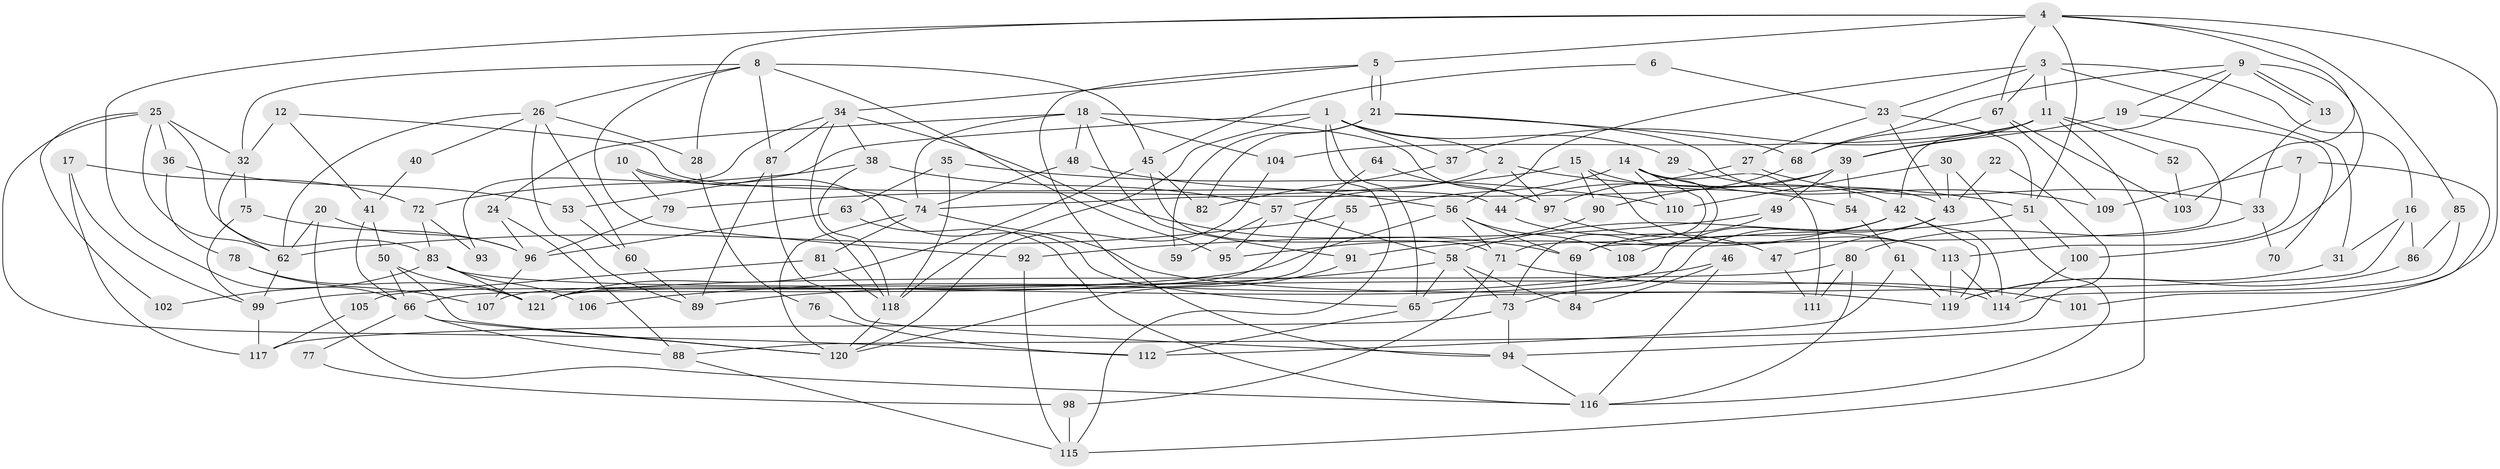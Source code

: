 // Generated by graph-tools (version 1.1) at 2025/15/03/09/25 04:15:17]
// undirected, 121 vertices, 242 edges
graph export_dot {
graph [start="1"]
  node [color=gray90,style=filled];
  1;
  2;
  3;
  4;
  5;
  6;
  7;
  8;
  9;
  10;
  11;
  12;
  13;
  14;
  15;
  16;
  17;
  18;
  19;
  20;
  21;
  22;
  23;
  24;
  25;
  26;
  27;
  28;
  29;
  30;
  31;
  32;
  33;
  34;
  35;
  36;
  37;
  38;
  39;
  40;
  41;
  42;
  43;
  44;
  45;
  46;
  47;
  48;
  49;
  50;
  51;
  52;
  53;
  54;
  55;
  56;
  57;
  58;
  59;
  60;
  61;
  62;
  63;
  64;
  65;
  66;
  67;
  68;
  69;
  70;
  71;
  72;
  73;
  74;
  75;
  76;
  77;
  78;
  79;
  80;
  81;
  82;
  83;
  84;
  85;
  86;
  87;
  88;
  89;
  90;
  91;
  92;
  93;
  94;
  95;
  96;
  97;
  98;
  99;
  100;
  101;
  102;
  103;
  104;
  105;
  106;
  107;
  108;
  109;
  110;
  111;
  112;
  113;
  114;
  115;
  116;
  117;
  118;
  119;
  120;
  121;
  1 -- 65;
  1 -- 37;
  1 -- 2;
  1 -- 29;
  1 -- 53;
  1 -- 115;
  1 -- 118;
  2 -- 57;
  2 -- 51;
  2 -- 97;
  3 -- 56;
  3 -- 11;
  3 -- 16;
  3 -- 23;
  3 -- 31;
  3 -- 67;
  4 -- 67;
  4 -- 66;
  4 -- 5;
  4 -- 28;
  4 -- 51;
  4 -- 85;
  4 -- 101;
  4 -- 103;
  5 -- 21;
  5 -- 21;
  5 -- 34;
  5 -- 94;
  6 -- 23;
  6 -- 45;
  7 -- 94;
  7 -- 113;
  7 -- 109;
  8 -- 87;
  8 -- 92;
  8 -- 26;
  8 -- 32;
  8 -- 45;
  8 -- 95;
  9 -- 42;
  9 -- 13;
  9 -- 13;
  9 -- 19;
  9 -- 68;
  9 -- 100;
  10 -- 65;
  10 -- 74;
  10 -- 79;
  11 -- 104;
  11 -- 69;
  11 -- 37;
  11 -- 39;
  11 -- 52;
  11 -- 115;
  12 -- 41;
  12 -- 32;
  12 -- 44;
  13 -- 33;
  14 -- 73;
  14 -- 109;
  14 -- 55;
  14 -- 71;
  14 -- 110;
  14 -- 111;
  15 -- 90;
  15 -- 113;
  15 -- 54;
  15 -- 79;
  16 -- 31;
  16 -- 65;
  16 -- 86;
  17 -- 72;
  17 -- 99;
  17 -- 117;
  18 -- 24;
  18 -- 91;
  18 -- 48;
  18 -- 74;
  18 -- 97;
  18 -- 104;
  19 -- 39;
  19 -- 70;
  20 -- 116;
  20 -- 96;
  20 -- 62;
  21 -- 43;
  21 -- 59;
  21 -- 68;
  21 -- 82;
  22 -- 43;
  22 -- 88;
  23 -- 51;
  23 -- 27;
  23 -- 43;
  24 -- 88;
  24 -- 96;
  25 -- 83;
  25 -- 32;
  25 -- 36;
  25 -- 62;
  25 -- 102;
  25 -- 112;
  26 -- 62;
  26 -- 28;
  26 -- 40;
  26 -- 60;
  26 -- 89;
  27 -- 97;
  27 -- 33;
  28 -- 76;
  29 -- 42;
  30 -- 110;
  30 -- 43;
  30 -- 116;
  31 -- 119;
  32 -- 62;
  32 -- 75;
  33 -- 80;
  33 -- 70;
  34 -- 87;
  34 -- 38;
  34 -- 69;
  34 -- 93;
  34 -- 118;
  35 -- 63;
  35 -- 118;
  35 -- 110;
  36 -- 53;
  36 -- 78;
  37 -- 82;
  38 -- 118;
  38 -- 57;
  38 -- 72;
  39 -- 74;
  39 -- 44;
  39 -- 49;
  39 -- 54;
  40 -- 41;
  41 -- 66;
  41 -- 50;
  42 -- 119;
  42 -- 114;
  42 -- 91;
  42 -- 107;
  42 -- 108;
  43 -- 73;
  43 -- 47;
  44 -- 47;
  45 -- 121;
  45 -- 71;
  45 -- 82;
  46 -- 84;
  46 -- 116;
  46 -- 89;
  47 -- 111;
  48 -- 56;
  48 -- 74;
  49 -- 69;
  49 -- 92;
  50 -- 121;
  50 -- 120;
  50 -- 66;
  51 -- 58;
  51 -- 100;
  52 -- 103;
  53 -- 60;
  54 -- 61;
  55 -- 62;
  55 -- 121;
  56 -- 71;
  56 -- 99;
  56 -- 69;
  56 -- 108;
  57 -- 58;
  57 -- 59;
  57 -- 95;
  58 -- 65;
  58 -- 73;
  58 -- 84;
  58 -- 106;
  60 -- 89;
  61 -- 119;
  61 -- 112;
  62 -- 99;
  63 -- 116;
  63 -- 96;
  64 -- 97;
  64 -- 66;
  65 -- 112;
  66 -- 120;
  66 -- 77;
  66 -- 88;
  67 -- 68;
  67 -- 103;
  67 -- 109;
  68 -- 90;
  69 -- 84;
  71 -- 98;
  71 -- 101;
  72 -- 83;
  72 -- 93;
  73 -- 117;
  73 -- 94;
  74 -- 81;
  74 -- 119;
  74 -- 120;
  75 -- 96;
  75 -- 99;
  76 -- 112;
  77 -- 98;
  78 -- 121;
  78 -- 107;
  79 -- 96;
  80 -- 116;
  80 -- 111;
  80 -- 121;
  81 -- 118;
  81 -- 105;
  83 -- 114;
  83 -- 121;
  83 -- 102;
  83 -- 106;
  85 -- 86;
  85 -- 114;
  86 -- 119;
  87 -- 94;
  87 -- 89;
  88 -- 115;
  90 -- 95;
  91 -- 120;
  92 -- 115;
  94 -- 116;
  96 -- 107;
  97 -- 113;
  98 -- 115;
  99 -- 117;
  100 -- 114;
  104 -- 120;
  105 -- 117;
  113 -- 114;
  113 -- 119;
  118 -- 120;
}
